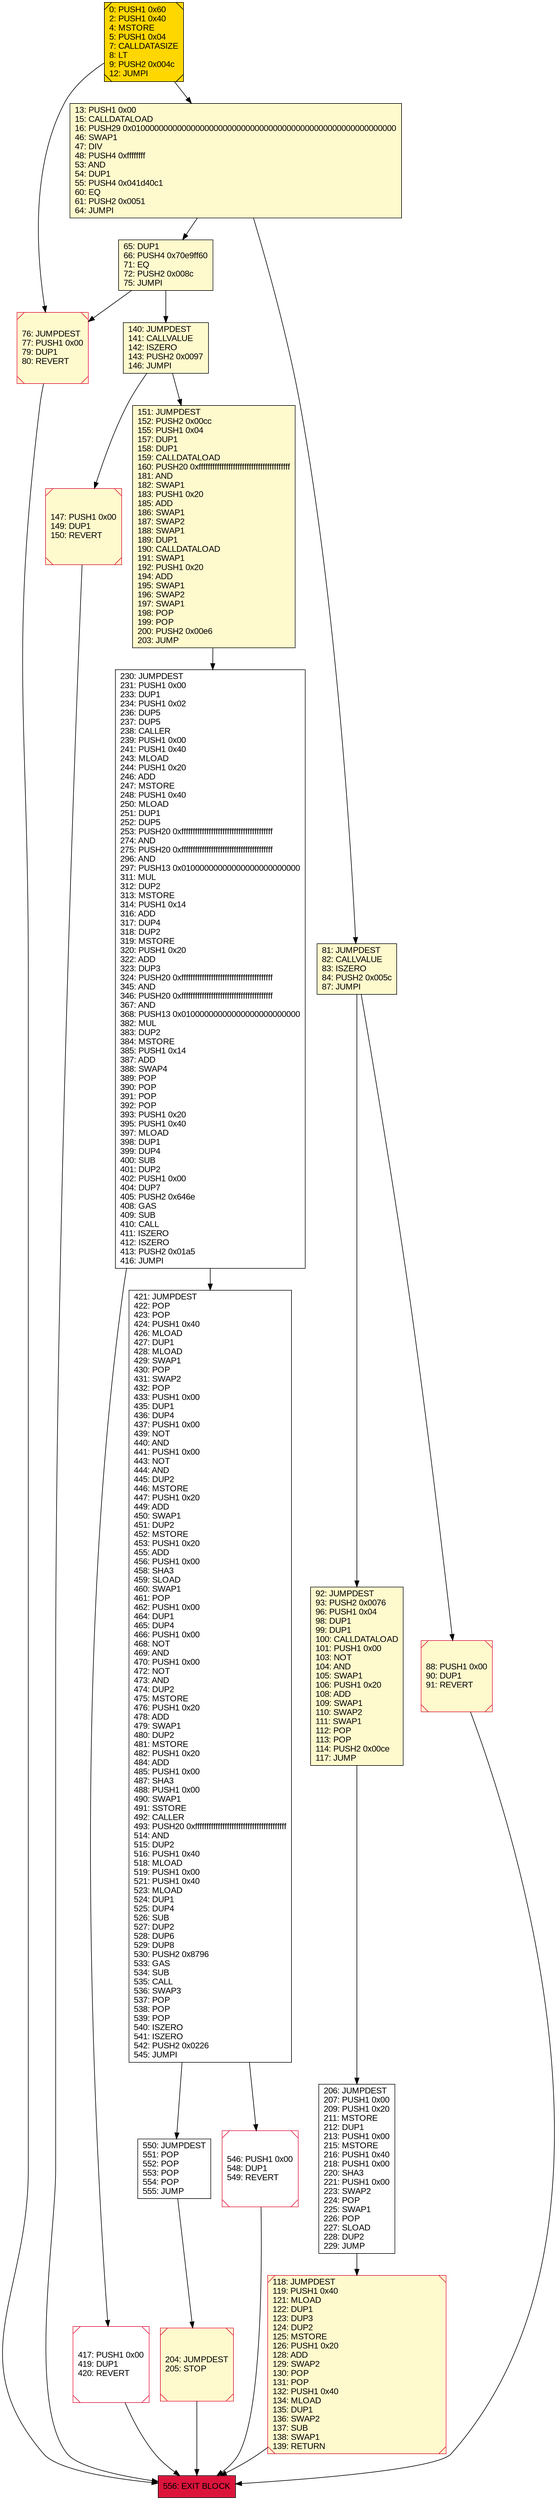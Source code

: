 digraph G {
bgcolor=transparent rankdir=UD;
node [shape=box style=filled color=black fillcolor=white fontname=arial fontcolor=black];
417 [label="417: PUSH1 0x00\l419: DUP1\l420: REVERT\l" shape=Msquare color=crimson ];
546 [label="546: PUSH1 0x00\l548: DUP1\l549: REVERT\l" shape=Msquare color=crimson ];
118 [label="118: JUMPDEST\l119: PUSH1 0x40\l121: MLOAD\l122: DUP1\l123: DUP3\l124: DUP2\l125: MSTORE\l126: PUSH1 0x20\l128: ADD\l129: SWAP2\l130: POP\l131: POP\l132: PUSH1 0x40\l134: MLOAD\l135: DUP1\l136: SWAP2\l137: SUB\l138: SWAP1\l139: RETURN\l" fillcolor=lemonchiffon shape=Msquare color=crimson ];
0 [label="0: PUSH1 0x60\l2: PUSH1 0x40\l4: MSTORE\l5: PUSH1 0x04\l7: CALLDATASIZE\l8: LT\l9: PUSH2 0x004c\l12: JUMPI\l" fillcolor=lemonchiffon shape=Msquare fillcolor=gold ];
151 [label="151: JUMPDEST\l152: PUSH2 0x00cc\l155: PUSH1 0x04\l157: DUP1\l158: DUP1\l159: CALLDATALOAD\l160: PUSH20 0xffffffffffffffffffffffffffffffffffffffff\l181: AND\l182: SWAP1\l183: PUSH1 0x20\l185: ADD\l186: SWAP1\l187: SWAP2\l188: SWAP1\l189: DUP1\l190: CALLDATALOAD\l191: SWAP1\l192: PUSH1 0x20\l194: ADD\l195: SWAP1\l196: SWAP2\l197: SWAP1\l198: POP\l199: POP\l200: PUSH2 0x00e6\l203: JUMP\l" fillcolor=lemonchiffon ];
421 [label="421: JUMPDEST\l422: POP\l423: POP\l424: PUSH1 0x40\l426: MLOAD\l427: DUP1\l428: MLOAD\l429: SWAP1\l430: POP\l431: SWAP2\l432: POP\l433: PUSH1 0x00\l435: DUP1\l436: DUP4\l437: PUSH1 0x00\l439: NOT\l440: AND\l441: PUSH1 0x00\l443: NOT\l444: AND\l445: DUP2\l446: MSTORE\l447: PUSH1 0x20\l449: ADD\l450: SWAP1\l451: DUP2\l452: MSTORE\l453: PUSH1 0x20\l455: ADD\l456: PUSH1 0x00\l458: SHA3\l459: SLOAD\l460: SWAP1\l461: POP\l462: PUSH1 0x00\l464: DUP1\l465: DUP4\l466: PUSH1 0x00\l468: NOT\l469: AND\l470: PUSH1 0x00\l472: NOT\l473: AND\l474: DUP2\l475: MSTORE\l476: PUSH1 0x20\l478: ADD\l479: SWAP1\l480: DUP2\l481: MSTORE\l482: PUSH1 0x20\l484: ADD\l485: PUSH1 0x00\l487: SHA3\l488: PUSH1 0x00\l490: SWAP1\l491: SSTORE\l492: CALLER\l493: PUSH20 0xffffffffffffffffffffffffffffffffffffffff\l514: AND\l515: DUP2\l516: PUSH1 0x40\l518: MLOAD\l519: PUSH1 0x00\l521: PUSH1 0x40\l523: MLOAD\l524: DUP1\l525: DUP4\l526: SUB\l527: DUP2\l528: DUP6\l529: DUP8\l530: PUSH2 0x8796\l533: GAS\l534: SUB\l535: CALL\l536: SWAP3\l537: POP\l538: POP\l539: POP\l540: ISZERO\l541: ISZERO\l542: PUSH2 0x0226\l545: JUMPI\l" ];
550 [label="550: JUMPDEST\l551: POP\l552: POP\l553: POP\l554: POP\l555: JUMP\l" ];
76 [label="76: JUMPDEST\l77: PUSH1 0x00\l79: DUP1\l80: REVERT\l" fillcolor=lemonchiffon shape=Msquare color=crimson ];
556 [label="556: EXIT BLOCK\l" fillcolor=crimson ];
92 [label="92: JUMPDEST\l93: PUSH2 0x0076\l96: PUSH1 0x04\l98: DUP1\l99: DUP1\l100: CALLDATALOAD\l101: PUSH1 0x00\l103: NOT\l104: AND\l105: SWAP1\l106: PUSH1 0x20\l108: ADD\l109: SWAP1\l110: SWAP2\l111: SWAP1\l112: POP\l113: POP\l114: PUSH2 0x00ce\l117: JUMP\l" fillcolor=lemonchiffon ];
230 [label="230: JUMPDEST\l231: PUSH1 0x00\l233: DUP1\l234: PUSH1 0x02\l236: DUP5\l237: DUP5\l238: CALLER\l239: PUSH1 0x00\l241: PUSH1 0x40\l243: MLOAD\l244: PUSH1 0x20\l246: ADD\l247: MSTORE\l248: PUSH1 0x40\l250: MLOAD\l251: DUP1\l252: DUP5\l253: PUSH20 0xffffffffffffffffffffffffffffffffffffffff\l274: AND\l275: PUSH20 0xffffffffffffffffffffffffffffffffffffffff\l296: AND\l297: PUSH13 0x01000000000000000000000000\l311: MUL\l312: DUP2\l313: MSTORE\l314: PUSH1 0x14\l316: ADD\l317: DUP4\l318: DUP2\l319: MSTORE\l320: PUSH1 0x20\l322: ADD\l323: DUP3\l324: PUSH20 0xffffffffffffffffffffffffffffffffffffffff\l345: AND\l346: PUSH20 0xffffffffffffffffffffffffffffffffffffffff\l367: AND\l368: PUSH13 0x01000000000000000000000000\l382: MUL\l383: DUP2\l384: MSTORE\l385: PUSH1 0x14\l387: ADD\l388: SWAP4\l389: POP\l390: POP\l391: POP\l392: POP\l393: PUSH1 0x20\l395: PUSH1 0x40\l397: MLOAD\l398: DUP1\l399: DUP4\l400: SUB\l401: DUP2\l402: PUSH1 0x00\l404: DUP7\l405: PUSH2 0x646e\l408: GAS\l409: SUB\l410: CALL\l411: ISZERO\l412: ISZERO\l413: PUSH2 0x01a5\l416: JUMPI\l" ];
81 [label="81: JUMPDEST\l82: CALLVALUE\l83: ISZERO\l84: PUSH2 0x005c\l87: JUMPI\l" fillcolor=lemonchiffon ];
65 [label="65: DUP1\l66: PUSH4 0x70e9ff60\l71: EQ\l72: PUSH2 0x008c\l75: JUMPI\l" fillcolor=lemonchiffon ];
147 [label="147: PUSH1 0x00\l149: DUP1\l150: REVERT\l" fillcolor=lemonchiffon shape=Msquare color=crimson ];
206 [label="206: JUMPDEST\l207: PUSH1 0x00\l209: PUSH1 0x20\l211: MSTORE\l212: DUP1\l213: PUSH1 0x00\l215: MSTORE\l216: PUSH1 0x40\l218: PUSH1 0x00\l220: SHA3\l221: PUSH1 0x00\l223: SWAP2\l224: POP\l225: SWAP1\l226: POP\l227: SLOAD\l228: DUP2\l229: JUMP\l" ];
13 [label="13: PUSH1 0x00\l15: CALLDATALOAD\l16: PUSH29 0x0100000000000000000000000000000000000000000000000000000000\l46: SWAP1\l47: DIV\l48: PUSH4 0xffffffff\l53: AND\l54: DUP1\l55: PUSH4 0x041d40c1\l60: EQ\l61: PUSH2 0x0051\l64: JUMPI\l" fillcolor=lemonchiffon ];
204 [label="204: JUMPDEST\l205: STOP\l" fillcolor=lemonchiffon shape=Msquare color=crimson ];
88 [label="88: PUSH1 0x00\l90: DUP1\l91: REVERT\l" fillcolor=lemonchiffon shape=Msquare color=crimson ];
140 [label="140: JUMPDEST\l141: CALLVALUE\l142: ISZERO\l143: PUSH2 0x0097\l146: JUMPI\l" fillcolor=lemonchiffon ];
13 -> 65;
230 -> 421;
81 -> 88;
421 -> 546;
65 -> 140;
230 -> 417;
206 -> 118;
88 -> 556;
65 -> 76;
81 -> 92;
147 -> 556;
421 -> 550;
76 -> 556;
151 -> 230;
13 -> 81;
118 -> 556;
417 -> 556;
140 -> 147;
0 -> 76;
546 -> 556;
550 -> 204;
0 -> 13;
140 -> 151;
204 -> 556;
92 -> 206;
}